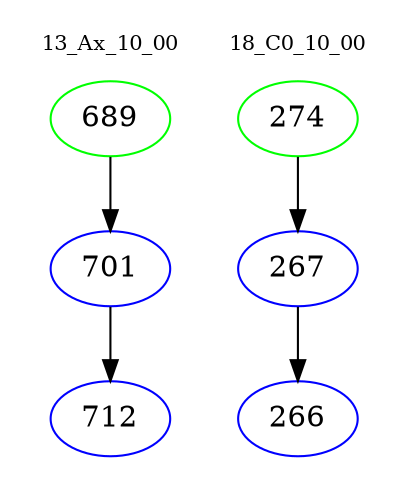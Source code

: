 digraph{
subgraph cluster_0 {
color = white
label = "13_Ax_10_00";
fontsize=10;
T0_689 [label="689", color="green"]
T0_689 -> T0_701 [color="black"]
T0_701 [label="701", color="blue"]
T0_701 -> T0_712 [color="black"]
T0_712 [label="712", color="blue"]
}
subgraph cluster_1 {
color = white
label = "18_C0_10_00";
fontsize=10;
T1_274 [label="274", color="green"]
T1_274 -> T1_267 [color="black"]
T1_267 [label="267", color="blue"]
T1_267 -> T1_266 [color="black"]
T1_266 [label="266", color="blue"]
}
}
